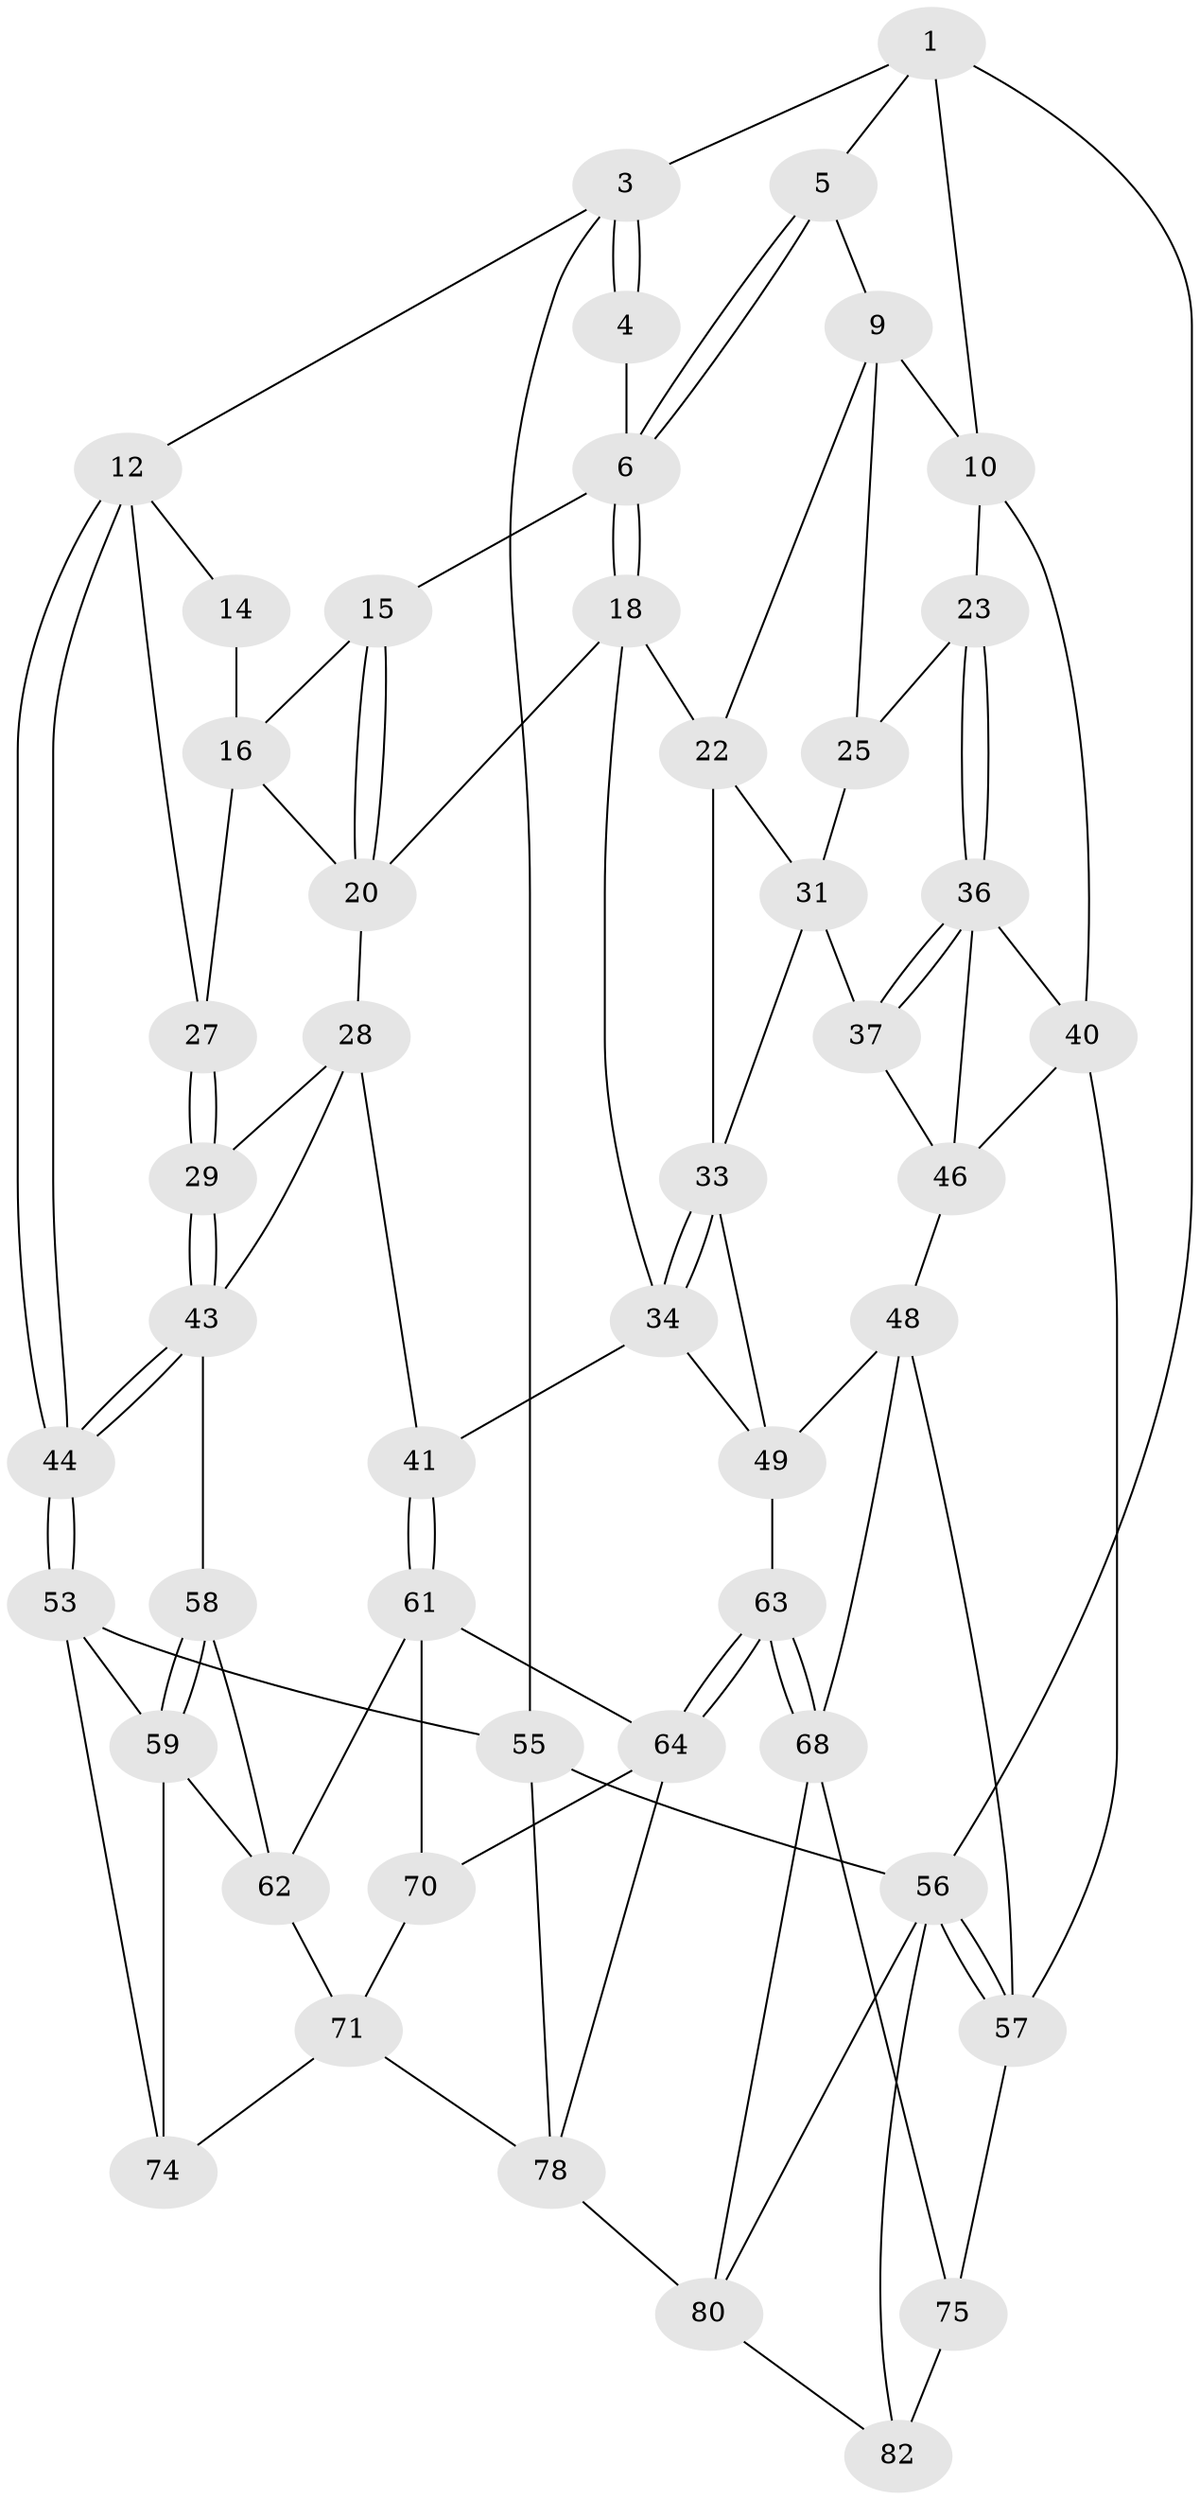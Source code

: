 // Generated by graph-tools (version 1.1) at 2025/52/02/27/25 19:52:37]
// undirected, 49 vertices, 106 edges
graph export_dot {
graph [start="1"]
  node [color=gray90,style=filled];
  1 [pos="+0.5820855967521436+0",super="+2"];
  3 [pos="+0+0"];
  4 [pos="+0.5225925556232226+0",super="+8"];
  5 [pos="+0.6287489663838576+0.016656069687222764"];
  6 [pos="+0.532552730861027+0.21949108192266165",super="+7"];
  9 [pos="+0.753027028146354+0.15344156762721783",super="+21"];
  10 [pos="+0.7981787126256362+0.14651289916929436",super="+11"];
  12 [pos="+0+0",super="+13"];
  14 [pos="+0.370213087455477+0.11611302922242224"];
  15 [pos="+0.41765354507258656+0.22523882094862127"];
  16 [pos="+0.3291429957215135+0.24184616141932302",super="+17"];
  18 [pos="+0.5591148573346723+0.2707940970758902",super="+19"];
  20 [pos="+0.4043132571153437+0.3455749197485005",super="+26"];
  22 [pos="+0.6330048397182787+0.2730020323135222",super="+32"];
  23 [pos="+0.9397157497598819+0.30121140826961695",super="+24"];
  25 [pos="+0.7390633225690977+0.2626454426345457",super="+30"];
  27 [pos="+0.15870149631751182+0.23605658251327274"];
  28 [pos="+0.31825265128253644+0.4001551085876263",super="+42"];
  29 [pos="+0.1710232004959534+0.31776785065396895"];
  31 [pos="+0.765528267395861+0.3834418170145132",super="+38"];
  33 [pos="+0.6529693805248014+0.4280293329458678",super="+45"];
  34 [pos="+0.5553763308524766+0.5212032785297235",super="+35"];
  36 [pos="+1+0.32885293055008324",super="+39"];
  37 [pos="+0.8169233402051009+0.4083106960925111"];
  40 [pos="+1+0.337883504191215",super="+52"];
  41 [pos="+0.40550256300461734+0.5449931395839825"];
  43 [pos="+0.07827862519330483+0.4958226399646422",super="+51"];
  44 [pos="+0+0.5874393225502732"];
  46 [pos="+0.8586776787649973+0.46184120575524074",super="+47"];
  48 [pos="+0.8094621129156182+0.5670470460802811",super="+67"];
  49 [pos="+0.7764950841606798+0.5650550143673438",super="+50"];
  53 [pos="+0+0.6393120325761006",super="+54"];
  55 [pos="+0+1"];
  56 [pos="+1+1",super="+84"];
  57 [pos="+1+0.7332194833640518",super="+66"];
  58 [pos="+0.2330038521560095+0.5802786646346578"];
  59 [pos="+0.13174790039733583+0.747283842993883",super="+60"];
  61 [pos="+0.36769324786765695+0.6952050610466841",super="+65"];
  62 [pos="+0.3133381528398788+0.7288078936603871",super="+69"];
  63 [pos="+0.620694378947735+0.7362989360673811"];
  64 [pos="+0.6042042648175043+0.7598918081875066",super="+72"];
  68 [pos="+0.8100044829774241+0.7811311595260001",super="+77"];
  70 [pos="+0.3749075650136541+0.804922768344473"];
  71 [pos="+0.30940778763857074+0.7799630792615599",super="+73"];
  74 [pos="+0.139569849706258+0.831938660446795"];
  75 [pos="+0.9178841840275018+0.8845331642701717",super="+76"];
  78 [pos="+0.5640845031570952+1",super="+79"];
  80 [pos="+0.8021795127952078+0.8946983466554848",super="+81"];
  82 [pos="+0.8502676235680143+0.9032704266054339",super="+83"];
  1 -- 5;
  1 -- 56;
  1 -- 3;
  1 -- 10;
  3 -- 4;
  3 -- 4;
  3 -- 12;
  3 -- 55;
  4 -- 6;
  5 -- 6;
  5 -- 6;
  5 -- 9;
  6 -- 18;
  6 -- 18;
  6 -- 15;
  9 -- 10;
  9 -- 25;
  9 -- 22;
  10 -- 23;
  10 -- 40;
  12 -- 44;
  12 -- 44;
  12 -- 27;
  12 -- 14;
  14 -- 16;
  15 -- 16;
  15 -- 20;
  15 -- 20;
  16 -- 20;
  16 -- 27;
  18 -- 22;
  18 -- 20;
  18 -- 34;
  20 -- 28;
  22 -- 33;
  22 -- 31;
  23 -- 36;
  23 -- 36;
  23 -- 25 [weight=2];
  25 -- 31;
  27 -- 29;
  27 -- 29;
  28 -- 29;
  28 -- 41;
  28 -- 43;
  29 -- 43;
  29 -- 43;
  31 -- 33;
  31 -- 37;
  33 -- 34;
  33 -- 34;
  33 -- 49;
  34 -- 49;
  34 -- 41;
  36 -- 37;
  36 -- 37;
  36 -- 40;
  36 -- 46;
  37 -- 46;
  40 -- 57;
  40 -- 46;
  41 -- 61;
  41 -- 61;
  43 -- 44;
  43 -- 44;
  43 -- 58;
  44 -- 53;
  44 -- 53;
  46 -- 48;
  48 -- 49;
  48 -- 57;
  48 -- 68;
  49 -- 63;
  53 -- 74;
  53 -- 55;
  53 -- 59;
  55 -- 56;
  55 -- 78;
  56 -- 57;
  56 -- 57;
  56 -- 80;
  56 -- 82;
  57 -- 75;
  58 -- 59;
  58 -- 59;
  58 -- 62;
  59 -- 62;
  59 -- 74;
  61 -- 62;
  61 -- 64;
  61 -- 70;
  62 -- 71;
  63 -- 64;
  63 -- 64;
  63 -- 68;
  63 -- 68;
  64 -- 78;
  64 -- 70;
  68 -- 80;
  68 -- 75;
  70 -- 71;
  71 -- 74;
  71 -- 78;
  75 -- 82 [weight=2];
  78 -- 80;
  80 -- 82;
}
